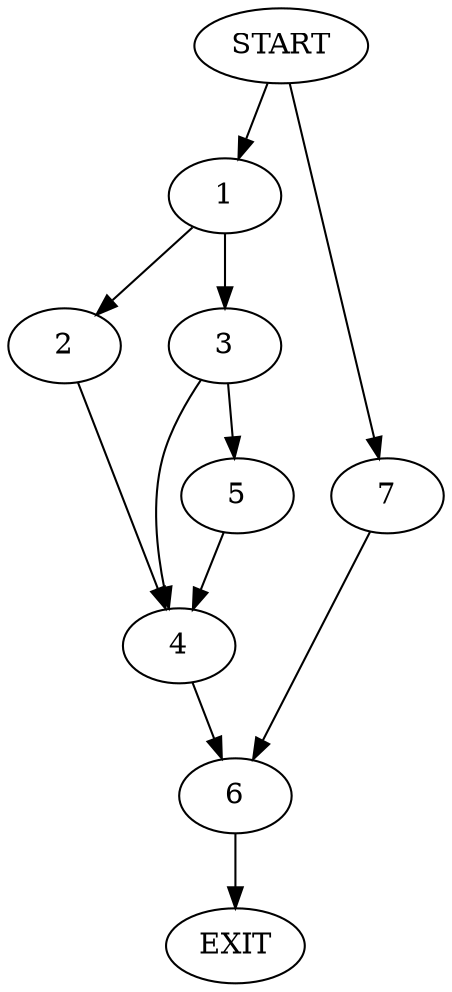 digraph {
0 [label="START"]
8 [label="EXIT"]
0 -> 1
1 -> 2
1 -> 3
2 -> 4
3 -> 4
3 -> 5
4 -> 6
5 -> 4
6 -> 8
0 -> 7
7 -> 6
}
